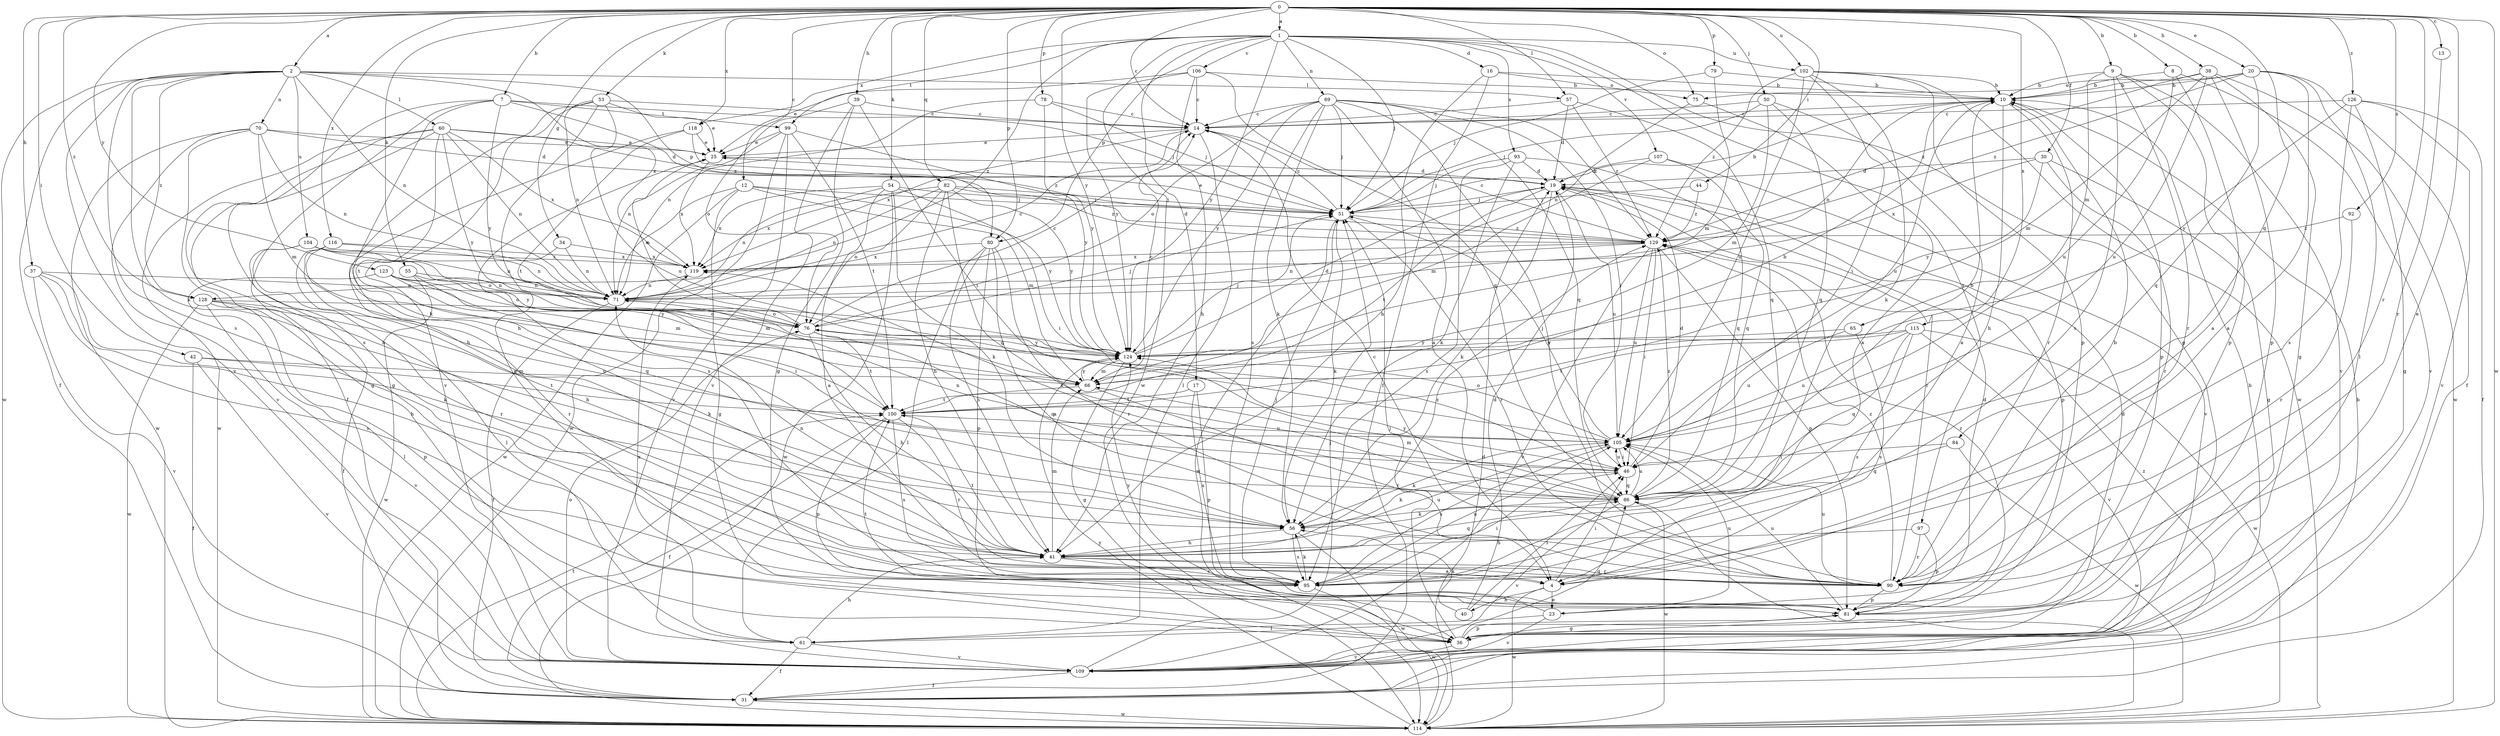 strict digraph  {
0;
1;
2;
4;
7;
8;
9;
10;
12;
13;
14;
16;
17;
19;
20;
23;
25;
30;
31;
34;
36;
37;
38;
39;
40;
41;
42;
44;
46;
50;
51;
53;
54;
55;
56;
57;
60;
61;
65;
66;
69;
70;
71;
75;
76;
78;
79;
80;
81;
82;
84;
86;
90;
92;
93;
95;
97;
99;
100;
102;
104;
105;
106;
107;
109;
114;
115;
116;
118;
119;
123;
124;
126;
128;
129;
0 -> 1  [label=a];
0 -> 2  [label=a];
0 -> 7  [label=b];
0 -> 8  [label=b];
0 -> 9  [label=b];
0 -> 12  [label=c];
0 -> 13  [label=c];
0 -> 14  [label=c];
0 -> 20  [label=e];
0 -> 23  [label=e];
0 -> 30  [label=f];
0 -> 34  [label=g];
0 -> 37  [label=h];
0 -> 38  [label=h];
0 -> 39  [label=h];
0 -> 42  [label=i];
0 -> 44  [label=i];
0 -> 50  [label=j];
0 -> 53  [label=k];
0 -> 54  [label=k];
0 -> 55  [label=k];
0 -> 57  [label=l];
0 -> 75  [label=o];
0 -> 78  [label=p];
0 -> 79  [label=p];
0 -> 80  [label=p];
0 -> 82  [label=q];
0 -> 84  [label=q];
0 -> 90  [label=r];
0 -> 92  [label=s];
0 -> 102  [label=u];
0 -> 114  [label=w];
0 -> 115  [label=x];
0 -> 116  [label=x];
0 -> 118  [label=x];
0 -> 123  [label=y];
0 -> 124  [label=y];
0 -> 126  [label=z];
0 -> 128  [label=z];
1 -> 16  [label=d];
1 -> 17  [label=d];
1 -> 36  [label=g];
1 -> 51  [label=j];
1 -> 69  [label=n];
1 -> 80  [label=p];
1 -> 93  [label=s];
1 -> 97  [label=t];
1 -> 99  [label=t];
1 -> 102  [label=u];
1 -> 106  [label=v];
1 -> 107  [label=v];
1 -> 114  [label=w];
1 -> 118  [label=x];
1 -> 124  [label=y];
1 -> 128  [label=z];
2 -> 31  [label=f];
2 -> 56  [label=k];
2 -> 57  [label=l];
2 -> 60  [label=l];
2 -> 70  [label=n];
2 -> 71  [label=n];
2 -> 80  [label=p];
2 -> 95  [label=s];
2 -> 104  [label=u];
2 -> 109  [label=v];
2 -> 114  [label=w];
2 -> 119  [label=x];
2 -> 128  [label=z];
4 -> 23  [label=e];
4 -> 40  [label=h];
4 -> 46  [label=i];
4 -> 114  [label=w];
7 -> 31  [label=f];
7 -> 51  [label=j];
7 -> 56  [label=k];
7 -> 95  [label=s];
7 -> 99  [label=t];
7 -> 124  [label=y];
7 -> 129  [label=z];
8 -> 4  [label=a];
8 -> 10  [label=b];
8 -> 105  [label=u];
8 -> 109  [label=v];
9 -> 10  [label=b];
9 -> 65  [label=m];
9 -> 81  [label=p];
9 -> 90  [label=r];
9 -> 95  [label=s];
9 -> 109  [label=v];
10 -> 14  [label=c];
10 -> 41  [label=h];
10 -> 71  [label=n];
10 -> 81  [label=p];
10 -> 90  [label=r];
10 -> 105  [label=u];
12 -> 36  [label=g];
12 -> 51  [label=j];
12 -> 66  [label=m];
12 -> 71  [label=n];
12 -> 114  [label=w];
12 -> 124  [label=y];
13 -> 90  [label=r];
14 -> 25  [label=e];
14 -> 61  [label=l];
14 -> 119  [label=x];
16 -> 10  [label=b];
16 -> 31  [label=f];
16 -> 41  [label=h];
16 -> 75  [label=o];
17 -> 81  [label=p];
17 -> 95  [label=s];
17 -> 100  [label=t];
19 -> 51  [label=j];
19 -> 56  [label=k];
19 -> 81  [label=p];
19 -> 90  [label=r];
19 -> 100  [label=t];
19 -> 105  [label=u];
20 -> 4  [label=a];
20 -> 10  [label=b];
20 -> 31  [label=f];
20 -> 61  [label=l];
20 -> 75  [label=o];
20 -> 86  [label=q];
20 -> 129  [label=z];
23 -> 19  [label=d];
23 -> 61  [label=l];
23 -> 105  [label=u];
23 -> 109  [label=v];
23 -> 124  [label=y];
25 -> 19  [label=d];
25 -> 95  [label=s];
25 -> 119  [label=x];
30 -> 19  [label=d];
30 -> 36  [label=g];
30 -> 90  [label=r];
30 -> 119  [label=x];
30 -> 124  [label=y];
31 -> 10  [label=b];
31 -> 114  [label=w];
31 -> 129  [label=z];
34 -> 71  [label=n];
34 -> 90  [label=r];
34 -> 119  [label=x];
36 -> 19  [label=d];
36 -> 51  [label=j];
36 -> 81  [label=p];
36 -> 86  [label=q];
36 -> 109  [label=v];
37 -> 41  [label=h];
37 -> 56  [label=k];
37 -> 71  [label=n];
37 -> 95  [label=s];
37 -> 109  [label=v];
38 -> 10  [label=b];
38 -> 36  [label=g];
38 -> 66  [label=m];
38 -> 81  [label=p];
38 -> 105  [label=u];
38 -> 114  [label=w];
38 -> 129  [label=z];
39 -> 14  [label=c];
39 -> 36  [label=g];
39 -> 46  [label=i];
39 -> 76  [label=o];
39 -> 109  [label=v];
40 -> 19  [label=d];
40 -> 46  [label=i];
40 -> 56  [label=k];
41 -> 4  [label=a];
41 -> 66  [label=m];
41 -> 71  [label=n];
41 -> 86  [label=q];
41 -> 90  [label=r];
41 -> 95  [label=s];
41 -> 100  [label=t];
41 -> 105  [label=u];
41 -> 129  [label=z];
42 -> 31  [label=f];
42 -> 66  [label=m];
42 -> 100  [label=t];
42 -> 109  [label=v];
44 -> 51  [label=j];
44 -> 129  [label=z];
46 -> 10  [label=b];
46 -> 19  [label=d];
46 -> 56  [label=k];
46 -> 71  [label=n];
46 -> 86  [label=q];
46 -> 105  [label=u];
50 -> 4  [label=a];
50 -> 14  [label=c];
50 -> 51  [label=j];
50 -> 66  [label=m];
50 -> 86  [label=q];
51 -> 10  [label=b];
51 -> 14  [label=c];
51 -> 25  [label=e];
51 -> 56  [label=k];
51 -> 90  [label=r];
51 -> 114  [label=w];
51 -> 129  [label=z];
53 -> 14  [label=c];
53 -> 25  [label=e];
53 -> 36  [label=g];
53 -> 41  [label=h];
53 -> 71  [label=n];
53 -> 105  [label=u];
53 -> 109  [label=v];
54 -> 4  [label=a];
54 -> 46  [label=i];
54 -> 51  [label=j];
54 -> 56  [label=k];
54 -> 71  [label=n];
54 -> 114  [label=w];
54 -> 119  [label=x];
55 -> 46  [label=i];
55 -> 66  [label=m];
55 -> 71  [label=n];
55 -> 114  [label=w];
56 -> 41  [label=h];
56 -> 95  [label=s];
56 -> 114  [label=w];
57 -> 14  [label=c];
57 -> 19  [label=d];
57 -> 86  [label=q];
57 -> 129  [label=z];
60 -> 19  [label=d];
60 -> 25  [label=e];
60 -> 36  [label=g];
60 -> 41  [label=h];
60 -> 71  [label=n];
60 -> 100  [label=t];
60 -> 114  [label=w];
60 -> 119  [label=x];
60 -> 124  [label=y];
61 -> 31  [label=f];
61 -> 41  [label=h];
61 -> 109  [label=v];
61 -> 119  [label=x];
65 -> 95  [label=s];
65 -> 105  [label=u];
65 -> 124  [label=y];
66 -> 14  [label=c];
66 -> 90  [label=r];
66 -> 100  [label=t];
66 -> 124  [label=y];
69 -> 4  [label=a];
69 -> 14  [label=c];
69 -> 46  [label=i];
69 -> 51  [label=j];
69 -> 56  [label=k];
69 -> 76  [label=o];
69 -> 86  [label=q];
69 -> 90  [label=r];
69 -> 95  [label=s];
69 -> 124  [label=y];
69 -> 129  [label=z];
70 -> 19  [label=d];
70 -> 25  [label=e];
70 -> 36  [label=g];
70 -> 66  [label=m];
70 -> 71  [label=n];
70 -> 109  [label=v];
70 -> 114  [label=w];
71 -> 14  [label=c];
71 -> 31  [label=f];
71 -> 76  [label=o];
75 -> 4  [label=a];
75 -> 71  [label=n];
76 -> 14  [label=c];
76 -> 25  [label=e];
76 -> 41  [label=h];
76 -> 51  [label=j];
76 -> 86  [label=q];
76 -> 100  [label=t];
76 -> 124  [label=y];
78 -> 14  [label=c];
78 -> 51  [label=j];
78 -> 71  [label=n];
78 -> 124  [label=y];
79 -> 10  [label=b];
79 -> 51  [label=j];
79 -> 66  [label=m];
80 -> 4  [label=a];
80 -> 41  [label=h];
80 -> 61  [label=l];
80 -> 81  [label=p];
80 -> 90  [label=r];
80 -> 119  [label=x];
81 -> 36  [label=g];
81 -> 100  [label=t];
81 -> 105  [label=u];
81 -> 129  [label=z];
82 -> 41  [label=h];
82 -> 51  [label=j];
82 -> 71  [label=n];
82 -> 76  [label=o];
82 -> 86  [label=q];
82 -> 119  [label=x];
82 -> 124  [label=y];
82 -> 129  [label=z];
84 -> 46  [label=i];
84 -> 86  [label=q];
84 -> 114  [label=w];
86 -> 56  [label=k];
86 -> 66  [label=m];
86 -> 105  [label=u];
86 -> 109  [label=v];
86 -> 114  [label=w];
86 -> 119  [label=x];
86 -> 124  [label=y];
86 -> 129  [label=z];
90 -> 10  [label=b];
90 -> 14  [label=c];
90 -> 81  [label=p];
90 -> 105  [label=u];
90 -> 129  [label=z];
92 -> 90  [label=r];
92 -> 129  [label=z];
93 -> 19  [label=d];
93 -> 51  [label=j];
93 -> 56  [label=k];
93 -> 86  [label=q];
93 -> 95  [label=s];
95 -> 46  [label=i];
95 -> 51  [label=j];
95 -> 56  [label=k];
95 -> 105  [label=u];
95 -> 114  [label=w];
97 -> 41  [label=h];
97 -> 81  [label=p];
97 -> 90  [label=r];
99 -> 25  [label=e];
99 -> 71  [label=n];
99 -> 100  [label=t];
99 -> 109  [label=v];
99 -> 114  [label=w];
99 -> 124  [label=y];
100 -> 10  [label=b];
100 -> 31  [label=f];
100 -> 81  [label=p];
100 -> 90  [label=r];
100 -> 95  [label=s];
100 -> 105  [label=u];
102 -> 10  [label=b];
102 -> 46  [label=i];
102 -> 56  [label=k];
102 -> 81  [label=p];
102 -> 105  [label=u];
102 -> 114  [label=w];
102 -> 129  [label=z];
104 -> 31  [label=f];
104 -> 71  [label=n];
104 -> 76  [label=o];
104 -> 90  [label=r];
104 -> 119  [label=x];
104 -> 124  [label=y];
105 -> 46  [label=i];
105 -> 51  [label=j];
105 -> 56  [label=k];
105 -> 76  [label=o];
105 -> 95  [label=s];
106 -> 10  [label=b];
106 -> 14  [label=c];
106 -> 25  [label=e];
106 -> 41  [label=h];
106 -> 86  [label=q];
106 -> 124  [label=y];
107 -> 19  [label=d];
107 -> 66  [label=m];
107 -> 86  [label=q];
107 -> 109  [label=v];
109 -> 10  [label=b];
109 -> 31  [label=f];
109 -> 51  [label=j];
109 -> 76  [label=o];
114 -> 19  [label=d];
114 -> 86  [label=q];
114 -> 100  [label=t];
114 -> 124  [label=y];
115 -> 86  [label=q];
115 -> 95  [label=s];
115 -> 100  [label=t];
115 -> 105  [label=u];
115 -> 109  [label=v];
115 -> 114  [label=w];
115 -> 124  [label=y];
116 -> 41  [label=h];
116 -> 61  [label=l];
116 -> 71  [label=n];
116 -> 86  [label=q];
116 -> 119  [label=x];
118 -> 25  [label=e];
118 -> 41  [label=h];
118 -> 100  [label=t];
118 -> 129  [label=z];
119 -> 71  [label=n];
123 -> 61  [label=l];
123 -> 66  [label=m];
123 -> 71  [label=n];
123 -> 76  [label=o];
123 -> 124  [label=y];
124 -> 19  [label=d];
124 -> 36  [label=g];
124 -> 51  [label=j];
124 -> 66  [label=m];
126 -> 14  [label=c];
126 -> 31  [label=f];
126 -> 36  [label=g];
126 -> 95  [label=s];
126 -> 109  [label=v];
126 -> 124  [label=y];
128 -> 56  [label=k];
128 -> 76  [label=o];
128 -> 81  [label=p];
128 -> 105  [label=u];
128 -> 109  [label=v];
128 -> 114  [label=w];
129 -> 14  [label=c];
129 -> 46  [label=i];
129 -> 71  [label=n];
129 -> 81  [label=p];
129 -> 105  [label=u];
129 -> 109  [label=v];
129 -> 119  [label=x];
}
